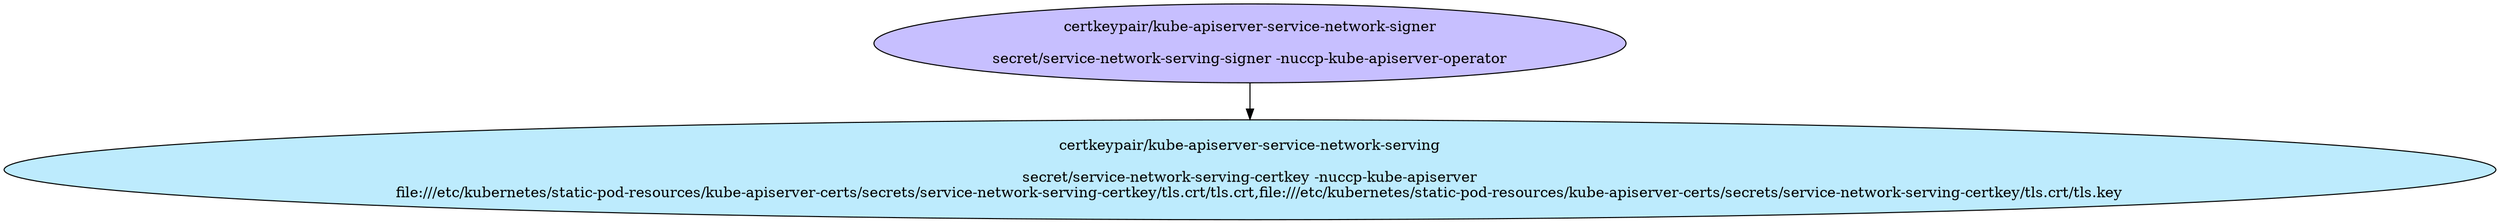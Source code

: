 digraph "Local Certificate" {
  // Node definitions.
  0 [
    label="certkeypair/kube-apiserver-service-network-serving\n\nsecret/service-network-serving-certkey -nuccp-kube-apiserver\n    file:///etc/kubernetes/static-pod-resources/kube-apiserver-certs/secrets/service-network-serving-certkey/tls.crt/tls.crt,file:///etc/kubernetes/static-pod-resources/kube-apiserver-certs/secrets/service-network-serving-certkey/tls.crt/tls.key\n"
    style=filled
    fillcolor="#bdebfd"
  ];
  1 [
    label="certkeypair/kube-apiserver-service-network-signer\n\nsecret/service-network-serving-signer -nuccp-kube-apiserver-operator\n"
    style=filled
    fillcolor="#c7bfff"
  ];

  // Edge definitions.
  1 -> 0;
}